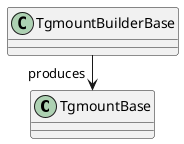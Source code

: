 @startuml

left to right direction

class TgmountBase {

}

class TgmountBuilderBase {

}

TgmountBuilderBase -> "produces" TgmountBase 

@enduml